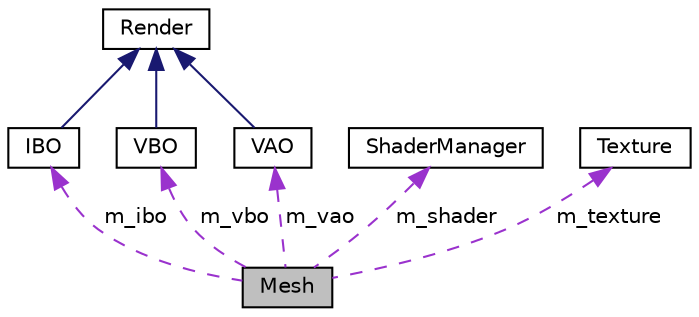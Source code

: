 digraph "Mesh"
{
  edge [fontname="Helvetica",fontsize="10",labelfontname="Helvetica",labelfontsize="10"];
  node [fontname="Helvetica",fontsize="10",shape=record];
  Node3 [label="Mesh",height=0.2,width=0.4,color="black", fillcolor="grey75", style="filled", fontcolor="black"];
  Node4 -> Node3 [dir="back",color="darkorchid3",fontsize="10",style="dashed",label=" m_ibo" ,fontname="Helvetica"];
  Node4 [label="IBO",height=0.2,width=0.4,color="black", fillcolor="white", style="filled",URL="$class_i_b_o.html",tooltip="class defining a IBO and associated actions "];
  Node5 -> Node4 [dir="back",color="midnightblue",fontsize="10",style="solid",fontname="Helvetica"];
  Node5 [label="Render",height=0.2,width=0.4,color="black", fillcolor="white", style="filled",URL="$class_render.html",tooltip="Mother class of rendering management. "];
  Node6 -> Node3 [dir="back",color="darkorchid3",fontsize="10",style="dashed",label=" m_shader" ,fontname="Helvetica"];
  Node6 [label="ShaderManager",height=0.2,width=0.4,color="black", fillcolor="white", style="filled",URL="$class_shader_manager.html",tooltip="manage the shaders program and their uniform variables "];
  Node7 -> Node3 [dir="back",color="darkorchid3",fontsize="10",style="dashed",label=" m_texture" ,fontname="Helvetica"];
  Node7 [label="Texture",height=0.2,width=0.4,color="black", fillcolor="white", style="filled",URL="$class_texture.html",tooltip="texture management class "];
  Node8 -> Node3 [dir="back",color="darkorchid3",fontsize="10",style="dashed",label=" m_vbo" ,fontname="Helvetica"];
  Node8 [label="VBO",height=0.2,width=0.4,color="black", fillcolor="white", style="filled",URL="$class_v_b_o.html",tooltip="class defining a VBO and associated actions "];
  Node5 -> Node8 [dir="back",color="midnightblue",fontsize="10",style="solid",fontname="Helvetica"];
  Node9 -> Node3 [dir="back",color="darkorchid3",fontsize="10",style="dashed",label=" m_vao" ,fontname="Helvetica"];
  Node9 [label="VAO",height=0.2,width=0.4,color="black", fillcolor="white", style="filled",URL="$class_v_a_o.html",tooltip="class defining a VAO and associated actions "];
  Node5 -> Node9 [dir="back",color="midnightblue",fontsize="10",style="solid",fontname="Helvetica"];
}
